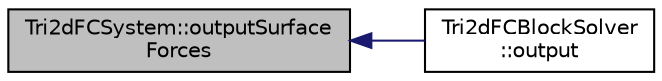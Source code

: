 digraph "Tri2dFCSystem::outputSurfaceForces"
{
  edge [fontname="Helvetica",fontsize="10",labelfontname="Helvetica",labelfontsize="10"];
  node [fontname="Helvetica",fontsize="10",shape=record];
  rankdir="LR";
  Node1 [label="Tri2dFCSystem::outputSurface\lForces",height=0.2,width=0.4,color="black", fillcolor="grey75", style="filled" fontcolor="black"];
  Node1 -> Node2 [dir="back",color="midnightblue",fontsize="10",style="solid",fontname="Helvetica"];
  Node2 [label="Tri2dFCBlockSolver\l::output",height=0.2,width=0.4,color="black", fillcolor="white", style="filled",URL="$classTri2dFCBlockSolver.html#a93456c967bb32780f707d708bff35c41",tooltip="Output solution, residual, error, and surface data to file for a given time step. ..."];
}
